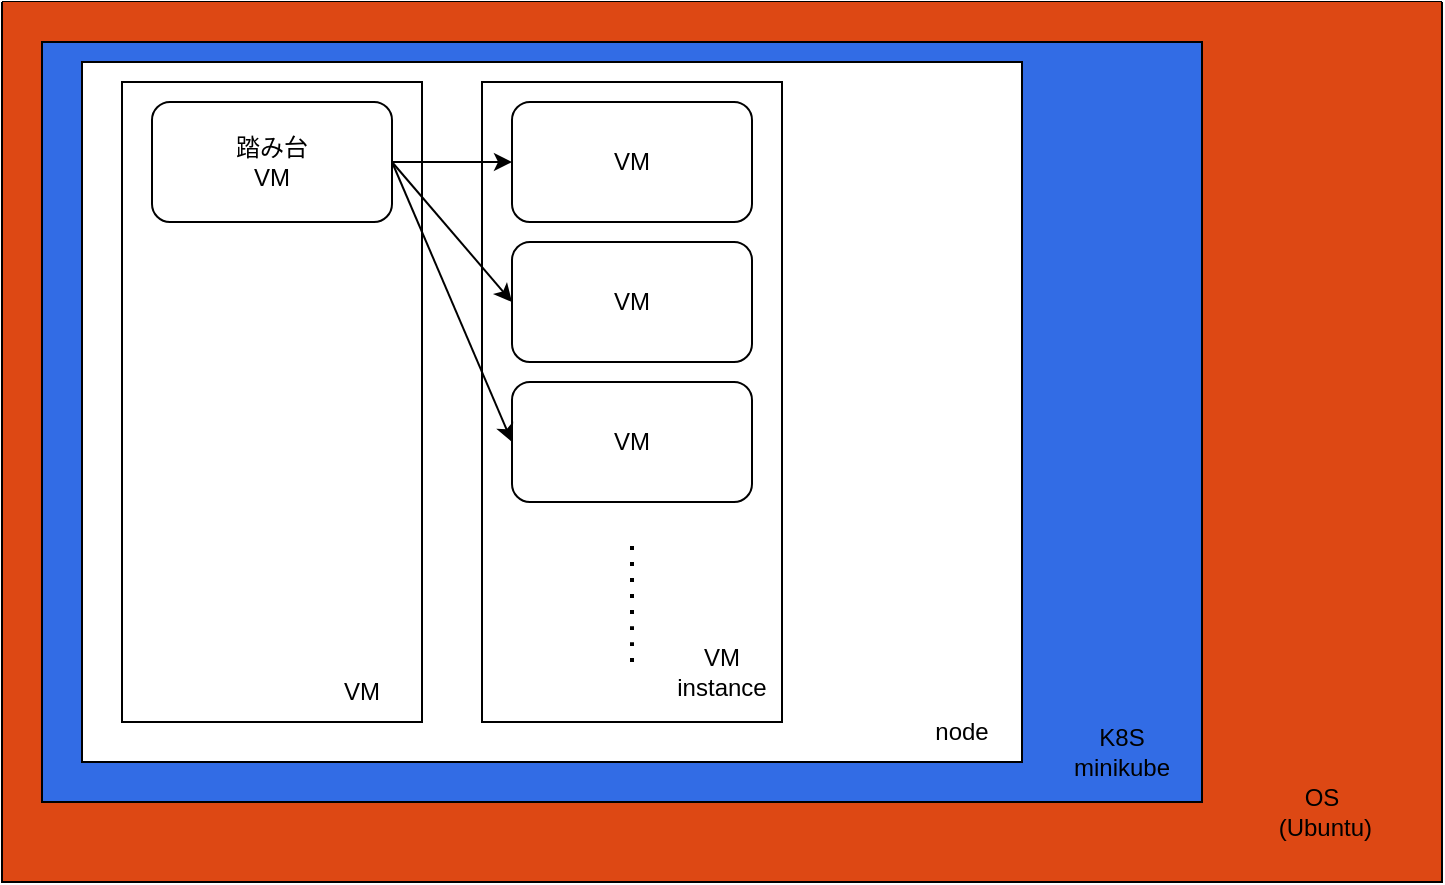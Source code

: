 <mxfile>
    <diagram id="8J1DXD7vS04jR_ZSmzmF" name="Page-1">
        <mxGraphModel dx="1491" dy="1053" grid="1" gridSize="10" guides="1" tooltips="1" connect="1" arrows="1" fold="1" page="1" pageScale="1" pageWidth="827" pageHeight="1169" math="0" shadow="0">
            <root>
                <mxCell id="0"/>
                <mxCell id="1" parent="0"/>
                <mxCell id="2" value="" style="swimlane;startSize=0;rounded=0;shadow=0;swimlaneFillColor=#dd4814;labelBackgroundColor=none;gradientColor=none;" vertex="1" parent="1">
                    <mxGeometry x="40" y="40" width="720" height="440" as="geometry">
                        <mxRectangle x="40" y="40" width="50" height="40" as="alternateBounds"/>
                    </mxGeometry>
                </mxCell>
                <mxCell id="4" value="" style="rounded=0;whiteSpace=wrap;html=1;shadow=0;labelBackgroundColor=none;gradientColor=none;fillColor=#326ce5;" vertex="1" parent="2">
                    <mxGeometry x="20" y="20" width="580" height="380" as="geometry"/>
                </mxCell>
                <mxCell id="26" value="" style="rounded=0;whiteSpace=wrap;html=1;shadow=0;labelBackgroundColor=none;gradientColor=none;" vertex="1" parent="2">
                    <mxGeometry x="40" y="30" width="470" height="350" as="geometry"/>
                </mxCell>
                <mxCell id="3" value="OS&lt;br&gt;&amp;nbsp;(Ubuntu)" style="text;html=1;strokeColor=none;fillColor=none;align=center;verticalAlign=middle;whiteSpace=wrap;rounded=0;shadow=0;labelBackgroundColor=none;" vertex="1" parent="2">
                    <mxGeometry x="630" y="390" width="60" height="30" as="geometry"/>
                </mxCell>
                <mxCell id="6" value="K8S&lt;br&gt;minikube" style="text;html=1;strokeColor=none;fillColor=none;align=center;verticalAlign=middle;whiteSpace=wrap;rounded=0;shadow=0;labelBackgroundColor=none;" vertex="1" parent="2">
                    <mxGeometry x="530" y="360" width="60" height="30" as="geometry"/>
                </mxCell>
                <mxCell id="7" value="" style="rounded=0;whiteSpace=wrap;html=1;shadow=0;labelBackgroundColor=none;gradientColor=none;" vertex="1" parent="2">
                    <mxGeometry x="240" y="40" width="150" height="320" as="geometry"/>
                </mxCell>
                <mxCell id="8" value="" style="rounded=1;whiteSpace=wrap;html=1;shadow=0;labelBackgroundColor=none;gradientColor=none;" vertex="1" parent="2">
                    <mxGeometry x="255" y="50" width="120" height="60" as="geometry"/>
                </mxCell>
                <mxCell id="9" value="" style="rounded=1;whiteSpace=wrap;html=1;shadow=0;labelBackgroundColor=none;gradientColor=none;" vertex="1" parent="2">
                    <mxGeometry x="255" y="120" width="120" height="60" as="geometry"/>
                </mxCell>
                <mxCell id="10" value="" style="rounded=1;whiteSpace=wrap;html=1;shadow=0;labelBackgroundColor=none;gradientColor=none;" vertex="1" parent="2">
                    <mxGeometry x="255" y="190" width="120" height="60" as="geometry"/>
                </mxCell>
                <mxCell id="11" value="" style="endArrow=none;dashed=1;html=1;dashPattern=1 3;strokeWidth=2;" edge="1" parent="2">
                    <mxGeometry width="50" height="50" relative="1" as="geometry">
                        <mxPoint x="315" y="330" as="sourcePoint"/>
                        <mxPoint x="315" y="270" as="targetPoint"/>
                        <Array as="points">
                            <mxPoint x="315" y="320"/>
                        </Array>
                    </mxGeometry>
                </mxCell>
                <mxCell id="12" value="VM" style="text;html=1;strokeColor=none;fillColor=none;align=center;verticalAlign=middle;whiteSpace=wrap;rounded=0;shadow=0;labelBackgroundColor=none;" vertex="1" parent="2">
                    <mxGeometry x="285" y="65" width="60" height="30" as="geometry"/>
                </mxCell>
                <mxCell id="13" value="VM" style="text;html=1;strokeColor=none;fillColor=none;align=center;verticalAlign=middle;whiteSpace=wrap;rounded=0;shadow=0;labelBackgroundColor=none;" vertex="1" parent="2">
                    <mxGeometry x="285" y="135" width="60" height="30" as="geometry"/>
                </mxCell>
                <mxCell id="22" value="" style="rounded=0;whiteSpace=wrap;html=1;shadow=0;labelBackgroundColor=none;gradientColor=none;" vertex="1" parent="2">
                    <mxGeometry x="60" y="40" width="150" height="320" as="geometry"/>
                </mxCell>
                <mxCell id="16" value="" style="rounded=1;whiteSpace=wrap;html=1;shadow=0;labelBackgroundColor=none;gradientColor=none;" vertex="1" parent="2">
                    <mxGeometry x="75" y="50" width="120" height="60" as="geometry"/>
                </mxCell>
                <mxCell id="17" value="踏み台&lt;br&gt;VM" style="text;html=1;strokeColor=none;fillColor=none;align=center;verticalAlign=middle;whiteSpace=wrap;rounded=0;shadow=0;labelBackgroundColor=none;" vertex="1" parent="2">
                    <mxGeometry x="105" y="65" width="60" height="30" as="geometry"/>
                </mxCell>
                <mxCell id="18" value="VM &lt;br&gt;instance" style="text;html=1;strokeColor=none;fillColor=none;align=center;verticalAlign=middle;whiteSpace=wrap;rounded=0;shadow=0;labelBackgroundColor=none;" vertex="1" parent="2">
                    <mxGeometry x="330" y="320" width="60" height="30" as="geometry"/>
                </mxCell>
                <mxCell id="19" value="" style="endArrow=classic;html=1;entryX=0;entryY=0.5;entryDx=0;entryDy=0;exitX=1;exitY=0.5;exitDx=0;exitDy=0;" edge="1" parent="2" source="16" target="8">
                    <mxGeometry width="50" height="50" relative="1" as="geometry">
                        <mxPoint x="250" y="230" as="sourcePoint"/>
                        <mxPoint x="300" y="180" as="targetPoint"/>
                    </mxGeometry>
                </mxCell>
                <mxCell id="20" value="" style="endArrow=classic;html=1;entryX=0;entryY=0.5;entryDx=0;entryDy=0;exitX=1;exitY=0.5;exitDx=0;exitDy=0;" edge="1" parent="2" source="16" target="9">
                    <mxGeometry width="50" height="50" relative="1" as="geometry">
                        <mxPoint x="330" y="90" as="sourcePoint"/>
                        <mxPoint x="395" y="90" as="targetPoint"/>
                    </mxGeometry>
                </mxCell>
                <mxCell id="21" value="" style="endArrow=classic;html=1;entryX=0;entryY=0.5;entryDx=0;entryDy=0;exitX=1;exitY=0.5;exitDx=0;exitDy=0;" edge="1" parent="2" source="16" target="10">
                    <mxGeometry width="50" height="50" relative="1" as="geometry">
                        <mxPoint x="330" y="90" as="sourcePoint"/>
                        <mxPoint x="395" y="160" as="targetPoint"/>
                    </mxGeometry>
                </mxCell>
                <mxCell id="23" value="VM" style="text;html=1;strokeColor=none;fillColor=none;align=center;verticalAlign=middle;whiteSpace=wrap;rounded=0;shadow=0;labelBackgroundColor=none;" vertex="1" parent="2">
                    <mxGeometry x="150" y="330" width="60" height="30" as="geometry"/>
                </mxCell>
                <mxCell id="33" value="VM" style="text;html=1;strokeColor=none;fillColor=none;align=center;verticalAlign=middle;whiteSpace=wrap;rounded=0;shadow=0;labelBackgroundColor=none;" vertex="1" parent="2">
                    <mxGeometry x="285" y="205" width="60" height="30" as="geometry"/>
                </mxCell>
                <mxCell id="34" value="node" style="text;html=1;strokeColor=none;fillColor=none;align=center;verticalAlign=middle;whiteSpace=wrap;rounded=0;shadow=0;labelBackgroundColor=none;" vertex="1" parent="2">
                    <mxGeometry x="450" y="350" width="60" height="30" as="geometry"/>
                </mxCell>
            </root>
        </mxGraphModel>
    </diagram>
</mxfile>